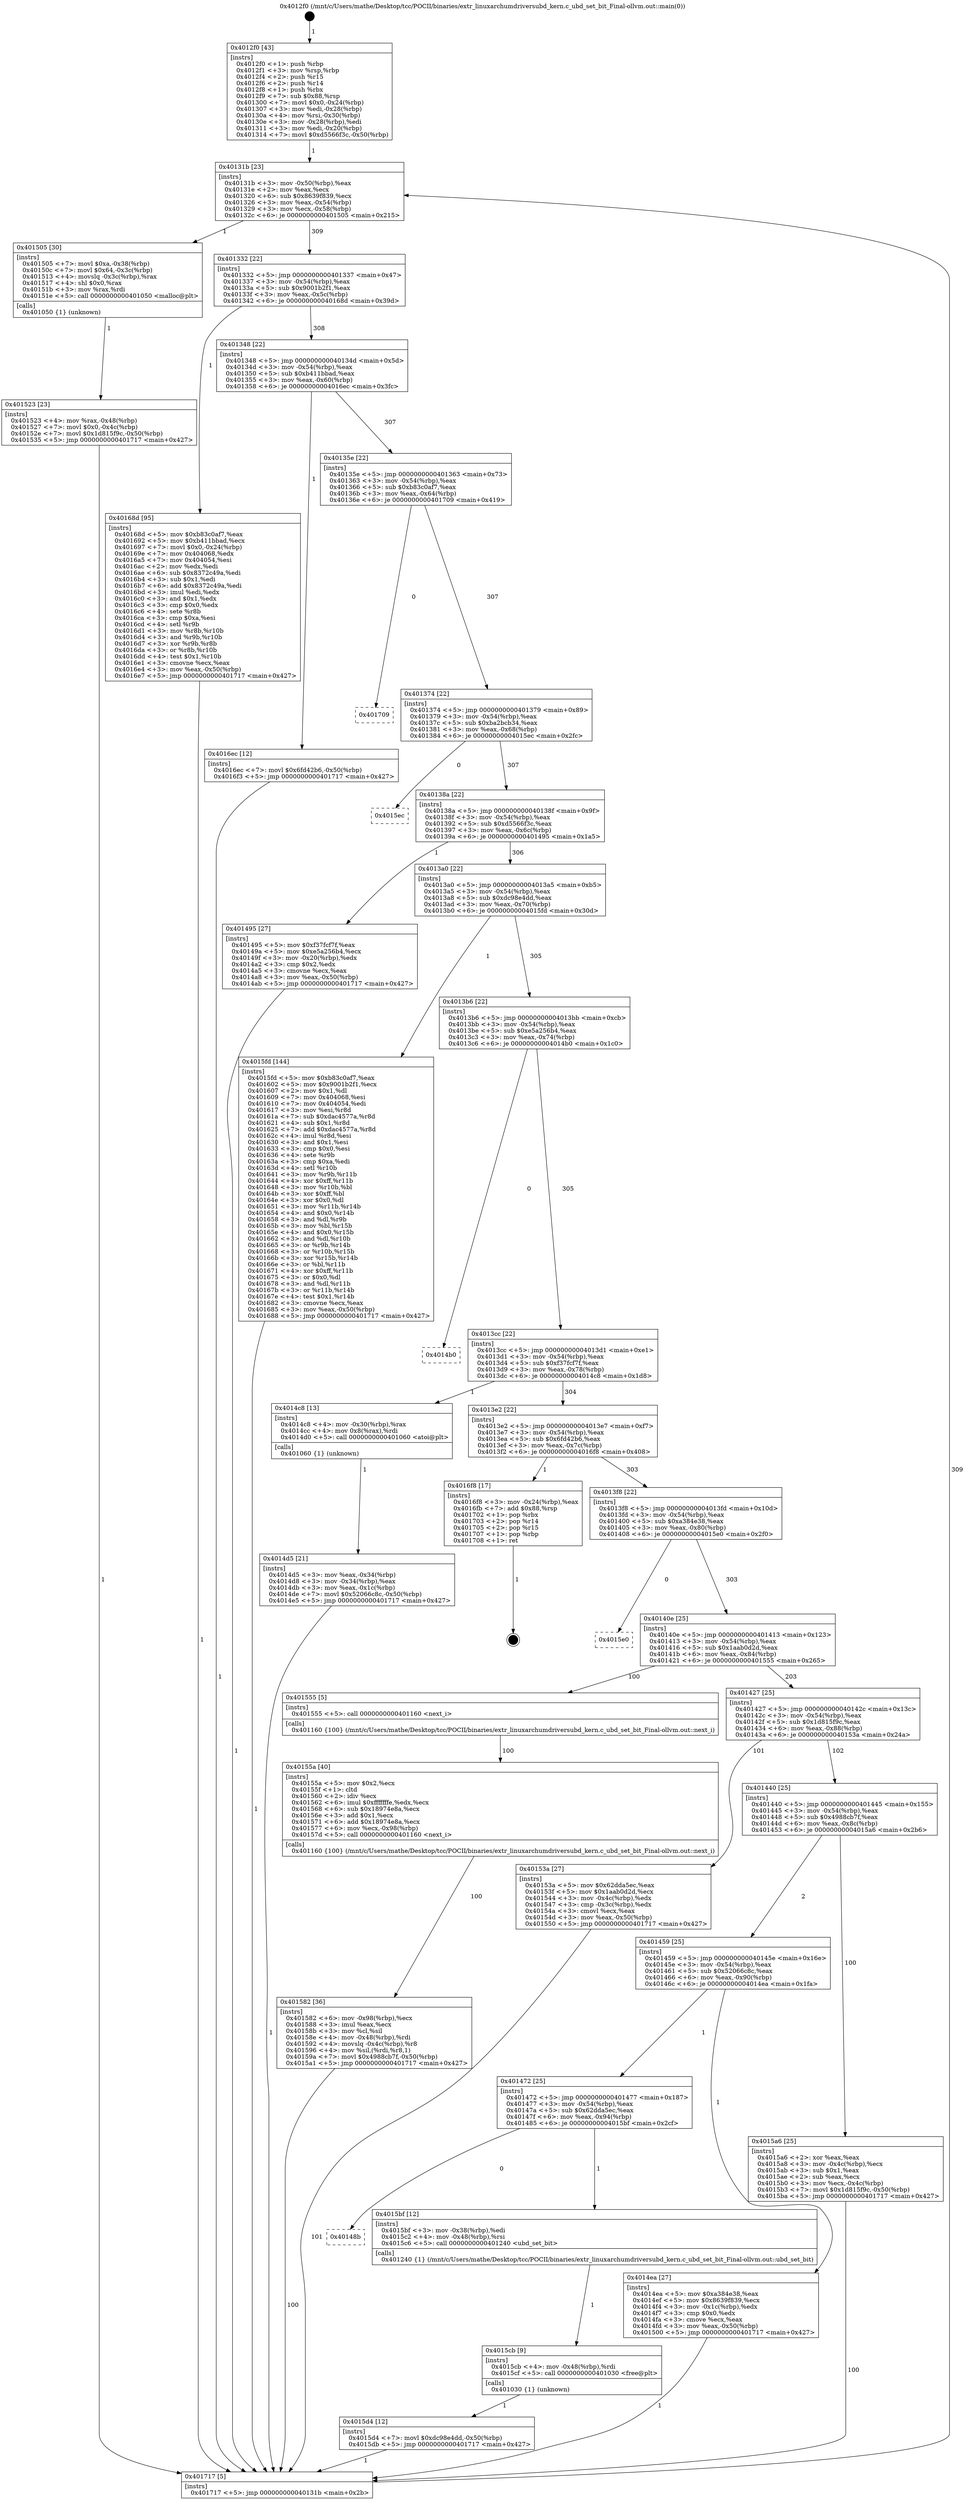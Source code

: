 digraph "0x4012f0" {
  label = "0x4012f0 (/mnt/c/Users/mathe/Desktop/tcc/POCII/binaries/extr_linuxarchumdriversubd_kern.c_ubd_set_bit_Final-ollvm.out::main(0))"
  labelloc = "t"
  node[shape=record]

  Entry [label="",width=0.3,height=0.3,shape=circle,fillcolor=black,style=filled]
  "0x40131b" [label="{
     0x40131b [23]\l
     | [instrs]\l
     &nbsp;&nbsp;0x40131b \<+3\>: mov -0x50(%rbp),%eax\l
     &nbsp;&nbsp;0x40131e \<+2\>: mov %eax,%ecx\l
     &nbsp;&nbsp;0x401320 \<+6\>: sub $0x8639f839,%ecx\l
     &nbsp;&nbsp;0x401326 \<+3\>: mov %eax,-0x54(%rbp)\l
     &nbsp;&nbsp;0x401329 \<+3\>: mov %ecx,-0x58(%rbp)\l
     &nbsp;&nbsp;0x40132c \<+6\>: je 0000000000401505 \<main+0x215\>\l
  }"]
  "0x401505" [label="{
     0x401505 [30]\l
     | [instrs]\l
     &nbsp;&nbsp;0x401505 \<+7\>: movl $0xa,-0x38(%rbp)\l
     &nbsp;&nbsp;0x40150c \<+7\>: movl $0x64,-0x3c(%rbp)\l
     &nbsp;&nbsp;0x401513 \<+4\>: movslq -0x3c(%rbp),%rax\l
     &nbsp;&nbsp;0x401517 \<+4\>: shl $0x0,%rax\l
     &nbsp;&nbsp;0x40151b \<+3\>: mov %rax,%rdi\l
     &nbsp;&nbsp;0x40151e \<+5\>: call 0000000000401050 \<malloc@plt\>\l
     | [calls]\l
     &nbsp;&nbsp;0x401050 \{1\} (unknown)\l
  }"]
  "0x401332" [label="{
     0x401332 [22]\l
     | [instrs]\l
     &nbsp;&nbsp;0x401332 \<+5\>: jmp 0000000000401337 \<main+0x47\>\l
     &nbsp;&nbsp;0x401337 \<+3\>: mov -0x54(%rbp),%eax\l
     &nbsp;&nbsp;0x40133a \<+5\>: sub $0x9001b2f1,%eax\l
     &nbsp;&nbsp;0x40133f \<+3\>: mov %eax,-0x5c(%rbp)\l
     &nbsp;&nbsp;0x401342 \<+6\>: je 000000000040168d \<main+0x39d\>\l
  }"]
  Exit [label="",width=0.3,height=0.3,shape=circle,fillcolor=black,style=filled,peripheries=2]
  "0x40168d" [label="{
     0x40168d [95]\l
     | [instrs]\l
     &nbsp;&nbsp;0x40168d \<+5\>: mov $0xb83c0af7,%eax\l
     &nbsp;&nbsp;0x401692 \<+5\>: mov $0xb411bbad,%ecx\l
     &nbsp;&nbsp;0x401697 \<+7\>: movl $0x0,-0x24(%rbp)\l
     &nbsp;&nbsp;0x40169e \<+7\>: mov 0x404068,%edx\l
     &nbsp;&nbsp;0x4016a5 \<+7\>: mov 0x404054,%esi\l
     &nbsp;&nbsp;0x4016ac \<+2\>: mov %edx,%edi\l
     &nbsp;&nbsp;0x4016ae \<+6\>: sub $0x8372c49a,%edi\l
     &nbsp;&nbsp;0x4016b4 \<+3\>: sub $0x1,%edi\l
     &nbsp;&nbsp;0x4016b7 \<+6\>: add $0x8372c49a,%edi\l
     &nbsp;&nbsp;0x4016bd \<+3\>: imul %edi,%edx\l
     &nbsp;&nbsp;0x4016c0 \<+3\>: and $0x1,%edx\l
     &nbsp;&nbsp;0x4016c3 \<+3\>: cmp $0x0,%edx\l
     &nbsp;&nbsp;0x4016c6 \<+4\>: sete %r8b\l
     &nbsp;&nbsp;0x4016ca \<+3\>: cmp $0xa,%esi\l
     &nbsp;&nbsp;0x4016cd \<+4\>: setl %r9b\l
     &nbsp;&nbsp;0x4016d1 \<+3\>: mov %r8b,%r10b\l
     &nbsp;&nbsp;0x4016d4 \<+3\>: and %r9b,%r10b\l
     &nbsp;&nbsp;0x4016d7 \<+3\>: xor %r9b,%r8b\l
     &nbsp;&nbsp;0x4016da \<+3\>: or %r8b,%r10b\l
     &nbsp;&nbsp;0x4016dd \<+4\>: test $0x1,%r10b\l
     &nbsp;&nbsp;0x4016e1 \<+3\>: cmovne %ecx,%eax\l
     &nbsp;&nbsp;0x4016e4 \<+3\>: mov %eax,-0x50(%rbp)\l
     &nbsp;&nbsp;0x4016e7 \<+5\>: jmp 0000000000401717 \<main+0x427\>\l
  }"]
  "0x401348" [label="{
     0x401348 [22]\l
     | [instrs]\l
     &nbsp;&nbsp;0x401348 \<+5\>: jmp 000000000040134d \<main+0x5d\>\l
     &nbsp;&nbsp;0x40134d \<+3\>: mov -0x54(%rbp),%eax\l
     &nbsp;&nbsp;0x401350 \<+5\>: sub $0xb411bbad,%eax\l
     &nbsp;&nbsp;0x401355 \<+3\>: mov %eax,-0x60(%rbp)\l
     &nbsp;&nbsp;0x401358 \<+6\>: je 00000000004016ec \<main+0x3fc\>\l
  }"]
  "0x4015d4" [label="{
     0x4015d4 [12]\l
     | [instrs]\l
     &nbsp;&nbsp;0x4015d4 \<+7\>: movl $0xdc98e4dd,-0x50(%rbp)\l
     &nbsp;&nbsp;0x4015db \<+5\>: jmp 0000000000401717 \<main+0x427\>\l
  }"]
  "0x4016ec" [label="{
     0x4016ec [12]\l
     | [instrs]\l
     &nbsp;&nbsp;0x4016ec \<+7\>: movl $0x6fd42b6,-0x50(%rbp)\l
     &nbsp;&nbsp;0x4016f3 \<+5\>: jmp 0000000000401717 \<main+0x427\>\l
  }"]
  "0x40135e" [label="{
     0x40135e [22]\l
     | [instrs]\l
     &nbsp;&nbsp;0x40135e \<+5\>: jmp 0000000000401363 \<main+0x73\>\l
     &nbsp;&nbsp;0x401363 \<+3\>: mov -0x54(%rbp),%eax\l
     &nbsp;&nbsp;0x401366 \<+5\>: sub $0xb83c0af7,%eax\l
     &nbsp;&nbsp;0x40136b \<+3\>: mov %eax,-0x64(%rbp)\l
     &nbsp;&nbsp;0x40136e \<+6\>: je 0000000000401709 \<main+0x419\>\l
  }"]
  "0x4015cb" [label="{
     0x4015cb [9]\l
     | [instrs]\l
     &nbsp;&nbsp;0x4015cb \<+4\>: mov -0x48(%rbp),%rdi\l
     &nbsp;&nbsp;0x4015cf \<+5\>: call 0000000000401030 \<free@plt\>\l
     | [calls]\l
     &nbsp;&nbsp;0x401030 \{1\} (unknown)\l
  }"]
  "0x401709" [label="{
     0x401709\l
  }", style=dashed]
  "0x401374" [label="{
     0x401374 [22]\l
     | [instrs]\l
     &nbsp;&nbsp;0x401374 \<+5\>: jmp 0000000000401379 \<main+0x89\>\l
     &nbsp;&nbsp;0x401379 \<+3\>: mov -0x54(%rbp),%eax\l
     &nbsp;&nbsp;0x40137c \<+5\>: sub $0xba2bcb34,%eax\l
     &nbsp;&nbsp;0x401381 \<+3\>: mov %eax,-0x68(%rbp)\l
     &nbsp;&nbsp;0x401384 \<+6\>: je 00000000004015ec \<main+0x2fc\>\l
  }"]
  "0x40148b" [label="{
     0x40148b\l
  }", style=dashed]
  "0x4015ec" [label="{
     0x4015ec\l
  }", style=dashed]
  "0x40138a" [label="{
     0x40138a [22]\l
     | [instrs]\l
     &nbsp;&nbsp;0x40138a \<+5\>: jmp 000000000040138f \<main+0x9f\>\l
     &nbsp;&nbsp;0x40138f \<+3\>: mov -0x54(%rbp),%eax\l
     &nbsp;&nbsp;0x401392 \<+5\>: sub $0xd5566f3c,%eax\l
     &nbsp;&nbsp;0x401397 \<+3\>: mov %eax,-0x6c(%rbp)\l
     &nbsp;&nbsp;0x40139a \<+6\>: je 0000000000401495 \<main+0x1a5\>\l
  }"]
  "0x4015bf" [label="{
     0x4015bf [12]\l
     | [instrs]\l
     &nbsp;&nbsp;0x4015bf \<+3\>: mov -0x38(%rbp),%edi\l
     &nbsp;&nbsp;0x4015c2 \<+4\>: mov -0x48(%rbp),%rsi\l
     &nbsp;&nbsp;0x4015c6 \<+5\>: call 0000000000401240 \<ubd_set_bit\>\l
     | [calls]\l
     &nbsp;&nbsp;0x401240 \{1\} (/mnt/c/Users/mathe/Desktop/tcc/POCII/binaries/extr_linuxarchumdriversubd_kern.c_ubd_set_bit_Final-ollvm.out::ubd_set_bit)\l
  }"]
  "0x401495" [label="{
     0x401495 [27]\l
     | [instrs]\l
     &nbsp;&nbsp;0x401495 \<+5\>: mov $0xf37fcf7f,%eax\l
     &nbsp;&nbsp;0x40149a \<+5\>: mov $0xe5a256b4,%ecx\l
     &nbsp;&nbsp;0x40149f \<+3\>: mov -0x20(%rbp),%edx\l
     &nbsp;&nbsp;0x4014a2 \<+3\>: cmp $0x2,%edx\l
     &nbsp;&nbsp;0x4014a5 \<+3\>: cmovne %ecx,%eax\l
     &nbsp;&nbsp;0x4014a8 \<+3\>: mov %eax,-0x50(%rbp)\l
     &nbsp;&nbsp;0x4014ab \<+5\>: jmp 0000000000401717 \<main+0x427\>\l
  }"]
  "0x4013a0" [label="{
     0x4013a0 [22]\l
     | [instrs]\l
     &nbsp;&nbsp;0x4013a0 \<+5\>: jmp 00000000004013a5 \<main+0xb5\>\l
     &nbsp;&nbsp;0x4013a5 \<+3\>: mov -0x54(%rbp),%eax\l
     &nbsp;&nbsp;0x4013a8 \<+5\>: sub $0xdc98e4dd,%eax\l
     &nbsp;&nbsp;0x4013ad \<+3\>: mov %eax,-0x70(%rbp)\l
     &nbsp;&nbsp;0x4013b0 \<+6\>: je 00000000004015fd \<main+0x30d\>\l
  }"]
  "0x401717" [label="{
     0x401717 [5]\l
     | [instrs]\l
     &nbsp;&nbsp;0x401717 \<+5\>: jmp 000000000040131b \<main+0x2b\>\l
  }"]
  "0x4012f0" [label="{
     0x4012f0 [43]\l
     | [instrs]\l
     &nbsp;&nbsp;0x4012f0 \<+1\>: push %rbp\l
     &nbsp;&nbsp;0x4012f1 \<+3\>: mov %rsp,%rbp\l
     &nbsp;&nbsp;0x4012f4 \<+2\>: push %r15\l
     &nbsp;&nbsp;0x4012f6 \<+2\>: push %r14\l
     &nbsp;&nbsp;0x4012f8 \<+1\>: push %rbx\l
     &nbsp;&nbsp;0x4012f9 \<+7\>: sub $0x88,%rsp\l
     &nbsp;&nbsp;0x401300 \<+7\>: movl $0x0,-0x24(%rbp)\l
     &nbsp;&nbsp;0x401307 \<+3\>: mov %edi,-0x28(%rbp)\l
     &nbsp;&nbsp;0x40130a \<+4\>: mov %rsi,-0x30(%rbp)\l
     &nbsp;&nbsp;0x40130e \<+3\>: mov -0x28(%rbp),%edi\l
     &nbsp;&nbsp;0x401311 \<+3\>: mov %edi,-0x20(%rbp)\l
     &nbsp;&nbsp;0x401314 \<+7\>: movl $0xd5566f3c,-0x50(%rbp)\l
  }"]
  "0x401582" [label="{
     0x401582 [36]\l
     | [instrs]\l
     &nbsp;&nbsp;0x401582 \<+6\>: mov -0x98(%rbp),%ecx\l
     &nbsp;&nbsp;0x401588 \<+3\>: imul %eax,%ecx\l
     &nbsp;&nbsp;0x40158b \<+3\>: mov %cl,%sil\l
     &nbsp;&nbsp;0x40158e \<+4\>: mov -0x48(%rbp),%rdi\l
     &nbsp;&nbsp;0x401592 \<+4\>: movslq -0x4c(%rbp),%r8\l
     &nbsp;&nbsp;0x401596 \<+4\>: mov %sil,(%rdi,%r8,1)\l
     &nbsp;&nbsp;0x40159a \<+7\>: movl $0x4988cb7f,-0x50(%rbp)\l
     &nbsp;&nbsp;0x4015a1 \<+5\>: jmp 0000000000401717 \<main+0x427\>\l
  }"]
  "0x4015fd" [label="{
     0x4015fd [144]\l
     | [instrs]\l
     &nbsp;&nbsp;0x4015fd \<+5\>: mov $0xb83c0af7,%eax\l
     &nbsp;&nbsp;0x401602 \<+5\>: mov $0x9001b2f1,%ecx\l
     &nbsp;&nbsp;0x401607 \<+2\>: mov $0x1,%dl\l
     &nbsp;&nbsp;0x401609 \<+7\>: mov 0x404068,%esi\l
     &nbsp;&nbsp;0x401610 \<+7\>: mov 0x404054,%edi\l
     &nbsp;&nbsp;0x401617 \<+3\>: mov %esi,%r8d\l
     &nbsp;&nbsp;0x40161a \<+7\>: sub $0xdac4577a,%r8d\l
     &nbsp;&nbsp;0x401621 \<+4\>: sub $0x1,%r8d\l
     &nbsp;&nbsp;0x401625 \<+7\>: add $0xdac4577a,%r8d\l
     &nbsp;&nbsp;0x40162c \<+4\>: imul %r8d,%esi\l
     &nbsp;&nbsp;0x401630 \<+3\>: and $0x1,%esi\l
     &nbsp;&nbsp;0x401633 \<+3\>: cmp $0x0,%esi\l
     &nbsp;&nbsp;0x401636 \<+4\>: sete %r9b\l
     &nbsp;&nbsp;0x40163a \<+3\>: cmp $0xa,%edi\l
     &nbsp;&nbsp;0x40163d \<+4\>: setl %r10b\l
     &nbsp;&nbsp;0x401641 \<+3\>: mov %r9b,%r11b\l
     &nbsp;&nbsp;0x401644 \<+4\>: xor $0xff,%r11b\l
     &nbsp;&nbsp;0x401648 \<+3\>: mov %r10b,%bl\l
     &nbsp;&nbsp;0x40164b \<+3\>: xor $0xff,%bl\l
     &nbsp;&nbsp;0x40164e \<+3\>: xor $0x0,%dl\l
     &nbsp;&nbsp;0x401651 \<+3\>: mov %r11b,%r14b\l
     &nbsp;&nbsp;0x401654 \<+4\>: and $0x0,%r14b\l
     &nbsp;&nbsp;0x401658 \<+3\>: and %dl,%r9b\l
     &nbsp;&nbsp;0x40165b \<+3\>: mov %bl,%r15b\l
     &nbsp;&nbsp;0x40165e \<+4\>: and $0x0,%r15b\l
     &nbsp;&nbsp;0x401662 \<+3\>: and %dl,%r10b\l
     &nbsp;&nbsp;0x401665 \<+3\>: or %r9b,%r14b\l
     &nbsp;&nbsp;0x401668 \<+3\>: or %r10b,%r15b\l
     &nbsp;&nbsp;0x40166b \<+3\>: xor %r15b,%r14b\l
     &nbsp;&nbsp;0x40166e \<+3\>: or %bl,%r11b\l
     &nbsp;&nbsp;0x401671 \<+4\>: xor $0xff,%r11b\l
     &nbsp;&nbsp;0x401675 \<+3\>: or $0x0,%dl\l
     &nbsp;&nbsp;0x401678 \<+3\>: and %dl,%r11b\l
     &nbsp;&nbsp;0x40167b \<+3\>: or %r11b,%r14b\l
     &nbsp;&nbsp;0x40167e \<+4\>: test $0x1,%r14b\l
     &nbsp;&nbsp;0x401682 \<+3\>: cmovne %ecx,%eax\l
     &nbsp;&nbsp;0x401685 \<+3\>: mov %eax,-0x50(%rbp)\l
     &nbsp;&nbsp;0x401688 \<+5\>: jmp 0000000000401717 \<main+0x427\>\l
  }"]
  "0x4013b6" [label="{
     0x4013b6 [22]\l
     | [instrs]\l
     &nbsp;&nbsp;0x4013b6 \<+5\>: jmp 00000000004013bb \<main+0xcb\>\l
     &nbsp;&nbsp;0x4013bb \<+3\>: mov -0x54(%rbp),%eax\l
     &nbsp;&nbsp;0x4013be \<+5\>: sub $0xe5a256b4,%eax\l
     &nbsp;&nbsp;0x4013c3 \<+3\>: mov %eax,-0x74(%rbp)\l
     &nbsp;&nbsp;0x4013c6 \<+6\>: je 00000000004014b0 \<main+0x1c0\>\l
  }"]
  "0x40155a" [label="{
     0x40155a [40]\l
     | [instrs]\l
     &nbsp;&nbsp;0x40155a \<+5\>: mov $0x2,%ecx\l
     &nbsp;&nbsp;0x40155f \<+1\>: cltd\l
     &nbsp;&nbsp;0x401560 \<+2\>: idiv %ecx\l
     &nbsp;&nbsp;0x401562 \<+6\>: imul $0xfffffffe,%edx,%ecx\l
     &nbsp;&nbsp;0x401568 \<+6\>: sub $0x18974e8a,%ecx\l
     &nbsp;&nbsp;0x40156e \<+3\>: add $0x1,%ecx\l
     &nbsp;&nbsp;0x401571 \<+6\>: add $0x18974e8a,%ecx\l
     &nbsp;&nbsp;0x401577 \<+6\>: mov %ecx,-0x98(%rbp)\l
     &nbsp;&nbsp;0x40157d \<+5\>: call 0000000000401160 \<next_i\>\l
     | [calls]\l
     &nbsp;&nbsp;0x401160 \{100\} (/mnt/c/Users/mathe/Desktop/tcc/POCII/binaries/extr_linuxarchumdriversubd_kern.c_ubd_set_bit_Final-ollvm.out::next_i)\l
  }"]
  "0x4014b0" [label="{
     0x4014b0\l
  }", style=dashed]
  "0x4013cc" [label="{
     0x4013cc [22]\l
     | [instrs]\l
     &nbsp;&nbsp;0x4013cc \<+5\>: jmp 00000000004013d1 \<main+0xe1\>\l
     &nbsp;&nbsp;0x4013d1 \<+3\>: mov -0x54(%rbp),%eax\l
     &nbsp;&nbsp;0x4013d4 \<+5\>: sub $0xf37fcf7f,%eax\l
     &nbsp;&nbsp;0x4013d9 \<+3\>: mov %eax,-0x78(%rbp)\l
     &nbsp;&nbsp;0x4013dc \<+6\>: je 00000000004014c8 \<main+0x1d8\>\l
  }"]
  "0x401523" [label="{
     0x401523 [23]\l
     | [instrs]\l
     &nbsp;&nbsp;0x401523 \<+4\>: mov %rax,-0x48(%rbp)\l
     &nbsp;&nbsp;0x401527 \<+7\>: movl $0x0,-0x4c(%rbp)\l
     &nbsp;&nbsp;0x40152e \<+7\>: movl $0x1d815f9c,-0x50(%rbp)\l
     &nbsp;&nbsp;0x401535 \<+5\>: jmp 0000000000401717 \<main+0x427\>\l
  }"]
  "0x4014c8" [label="{
     0x4014c8 [13]\l
     | [instrs]\l
     &nbsp;&nbsp;0x4014c8 \<+4\>: mov -0x30(%rbp),%rax\l
     &nbsp;&nbsp;0x4014cc \<+4\>: mov 0x8(%rax),%rdi\l
     &nbsp;&nbsp;0x4014d0 \<+5\>: call 0000000000401060 \<atoi@plt\>\l
     | [calls]\l
     &nbsp;&nbsp;0x401060 \{1\} (unknown)\l
  }"]
  "0x4013e2" [label="{
     0x4013e2 [22]\l
     | [instrs]\l
     &nbsp;&nbsp;0x4013e2 \<+5\>: jmp 00000000004013e7 \<main+0xf7\>\l
     &nbsp;&nbsp;0x4013e7 \<+3\>: mov -0x54(%rbp),%eax\l
     &nbsp;&nbsp;0x4013ea \<+5\>: sub $0x6fd42b6,%eax\l
     &nbsp;&nbsp;0x4013ef \<+3\>: mov %eax,-0x7c(%rbp)\l
     &nbsp;&nbsp;0x4013f2 \<+6\>: je 00000000004016f8 \<main+0x408\>\l
  }"]
  "0x4014d5" [label="{
     0x4014d5 [21]\l
     | [instrs]\l
     &nbsp;&nbsp;0x4014d5 \<+3\>: mov %eax,-0x34(%rbp)\l
     &nbsp;&nbsp;0x4014d8 \<+3\>: mov -0x34(%rbp),%eax\l
     &nbsp;&nbsp;0x4014db \<+3\>: mov %eax,-0x1c(%rbp)\l
     &nbsp;&nbsp;0x4014de \<+7\>: movl $0x52066c8c,-0x50(%rbp)\l
     &nbsp;&nbsp;0x4014e5 \<+5\>: jmp 0000000000401717 \<main+0x427\>\l
  }"]
  "0x401472" [label="{
     0x401472 [25]\l
     | [instrs]\l
     &nbsp;&nbsp;0x401472 \<+5\>: jmp 0000000000401477 \<main+0x187\>\l
     &nbsp;&nbsp;0x401477 \<+3\>: mov -0x54(%rbp),%eax\l
     &nbsp;&nbsp;0x40147a \<+5\>: sub $0x62dda5ec,%eax\l
     &nbsp;&nbsp;0x40147f \<+6\>: mov %eax,-0x94(%rbp)\l
     &nbsp;&nbsp;0x401485 \<+6\>: je 00000000004015bf \<main+0x2cf\>\l
  }"]
  "0x4016f8" [label="{
     0x4016f8 [17]\l
     | [instrs]\l
     &nbsp;&nbsp;0x4016f8 \<+3\>: mov -0x24(%rbp),%eax\l
     &nbsp;&nbsp;0x4016fb \<+7\>: add $0x88,%rsp\l
     &nbsp;&nbsp;0x401702 \<+1\>: pop %rbx\l
     &nbsp;&nbsp;0x401703 \<+2\>: pop %r14\l
     &nbsp;&nbsp;0x401705 \<+2\>: pop %r15\l
     &nbsp;&nbsp;0x401707 \<+1\>: pop %rbp\l
     &nbsp;&nbsp;0x401708 \<+1\>: ret\l
  }"]
  "0x4013f8" [label="{
     0x4013f8 [22]\l
     | [instrs]\l
     &nbsp;&nbsp;0x4013f8 \<+5\>: jmp 00000000004013fd \<main+0x10d\>\l
     &nbsp;&nbsp;0x4013fd \<+3\>: mov -0x54(%rbp),%eax\l
     &nbsp;&nbsp;0x401400 \<+5\>: sub $0xa384e38,%eax\l
     &nbsp;&nbsp;0x401405 \<+3\>: mov %eax,-0x80(%rbp)\l
     &nbsp;&nbsp;0x401408 \<+6\>: je 00000000004015e0 \<main+0x2f0\>\l
  }"]
  "0x4014ea" [label="{
     0x4014ea [27]\l
     | [instrs]\l
     &nbsp;&nbsp;0x4014ea \<+5\>: mov $0xa384e38,%eax\l
     &nbsp;&nbsp;0x4014ef \<+5\>: mov $0x8639f839,%ecx\l
     &nbsp;&nbsp;0x4014f4 \<+3\>: mov -0x1c(%rbp),%edx\l
     &nbsp;&nbsp;0x4014f7 \<+3\>: cmp $0x0,%edx\l
     &nbsp;&nbsp;0x4014fa \<+3\>: cmove %ecx,%eax\l
     &nbsp;&nbsp;0x4014fd \<+3\>: mov %eax,-0x50(%rbp)\l
     &nbsp;&nbsp;0x401500 \<+5\>: jmp 0000000000401717 \<main+0x427\>\l
  }"]
  "0x4015e0" [label="{
     0x4015e0\l
  }", style=dashed]
  "0x40140e" [label="{
     0x40140e [25]\l
     | [instrs]\l
     &nbsp;&nbsp;0x40140e \<+5\>: jmp 0000000000401413 \<main+0x123\>\l
     &nbsp;&nbsp;0x401413 \<+3\>: mov -0x54(%rbp),%eax\l
     &nbsp;&nbsp;0x401416 \<+5\>: sub $0x1aab0d2d,%eax\l
     &nbsp;&nbsp;0x40141b \<+6\>: mov %eax,-0x84(%rbp)\l
     &nbsp;&nbsp;0x401421 \<+6\>: je 0000000000401555 \<main+0x265\>\l
  }"]
  "0x401459" [label="{
     0x401459 [25]\l
     | [instrs]\l
     &nbsp;&nbsp;0x401459 \<+5\>: jmp 000000000040145e \<main+0x16e\>\l
     &nbsp;&nbsp;0x40145e \<+3\>: mov -0x54(%rbp),%eax\l
     &nbsp;&nbsp;0x401461 \<+5\>: sub $0x52066c8c,%eax\l
     &nbsp;&nbsp;0x401466 \<+6\>: mov %eax,-0x90(%rbp)\l
     &nbsp;&nbsp;0x40146c \<+6\>: je 00000000004014ea \<main+0x1fa\>\l
  }"]
  "0x401555" [label="{
     0x401555 [5]\l
     | [instrs]\l
     &nbsp;&nbsp;0x401555 \<+5\>: call 0000000000401160 \<next_i\>\l
     | [calls]\l
     &nbsp;&nbsp;0x401160 \{100\} (/mnt/c/Users/mathe/Desktop/tcc/POCII/binaries/extr_linuxarchumdriversubd_kern.c_ubd_set_bit_Final-ollvm.out::next_i)\l
  }"]
  "0x401427" [label="{
     0x401427 [25]\l
     | [instrs]\l
     &nbsp;&nbsp;0x401427 \<+5\>: jmp 000000000040142c \<main+0x13c\>\l
     &nbsp;&nbsp;0x40142c \<+3\>: mov -0x54(%rbp),%eax\l
     &nbsp;&nbsp;0x40142f \<+5\>: sub $0x1d815f9c,%eax\l
     &nbsp;&nbsp;0x401434 \<+6\>: mov %eax,-0x88(%rbp)\l
     &nbsp;&nbsp;0x40143a \<+6\>: je 000000000040153a \<main+0x24a\>\l
  }"]
  "0x4015a6" [label="{
     0x4015a6 [25]\l
     | [instrs]\l
     &nbsp;&nbsp;0x4015a6 \<+2\>: xor %eax,%eax\l
     &nbsp;&nbsp;0x4015a8 \<+3\>: mov -0x4c(%rbp),%ecx\l
     &nbsp;&nbsp;0x4015ab \<+3\>: sub $0x1,%eax\l
     &nbsp;&nbsp;0x4015ae \<+2\>: sub %eax,%ecx\l
     &nbsp;&nbsp;0x4015b0 \<+3\>: mov %ecx,-0x4c(%rbp)\l
     &nbsp;&nbsp;0x4015b3 \<+7\>: movl $0x1d815f9c,-0x50(%rbp)\l
     &nbsp;&nbsp;0x4015ba \<+5\>: jmp 0000000000401717 \<main+0x427\>\l
  }"]
  "0x40153a" [label="{
     0x40153a [27]\l
     | [instrs]\l
     &nbsp;&nbsp;0x40153a \<+5\>: mov $0x62dda5ec,%eax\l
     &nbsp;&nbsp;0x40153f \<+5\>: mov $0x1aab0d2d,%ecx\l
     &nbsp;&nbsp;0x401544 \<+3\>: mov -0x4c(%rbp),%edx\l
     &nbsp;&nbsp;0x401547 \<+3\>: cmp -0x3c(%rbp),%edx\l
     &nbsp;&nbsp;0x40154a \<+3\>: cmovl %ecx,%eax\l
     &nbsp;&nbsp;0x40154d \<+3\>: mov %eax,-0x50(%rbp)\l
     &nbsp;&nbsp;0x401550 \<+5\>: jmp 0000000000401717 \<main+0x427\>\l
  }"]
  "0x401440" [label="{
     0x401440 [25]\l
     | [instrs]\l
     &nbsp;&nbsp;0x401440 \<+5\>: jmp 0000000000401445 \<main+0x155\>\l
     &nbsp;&nbsp;0x401445 \<+3\>: mov -0x54(%rbp),%eax\l
     &nbsp;&nbsp;0x401448 \<+5\>: sub $0x4988cb7f,%eax\l
     &nbsp;&nbsp;0x40144d \<+6\>: mov %eax,-0x8c(%rbp)\l
     &nbsp;&nbsp;0x401453 \<+6\>: je 00000000004015a6 \<main+0x2b6\>\l
  }"]
  Entry -> "0x4012f0" [label=" 1"]
  "0x40131b" -> "0x401505" [label=" 1"]
  "0x40131b" -> "0x401332" [label=" 309"]
  "0x4016f8" -> Exit [label=" 1"]
  "0x401332" -> "0x40168d" [label=" 1"]
  "0x401332" -> "0x401348" [label=" 308"]
  "0x4016ec" -> "0x401717" [label=" 1"]
  "0x401348" -> "0x4016ec" [label=" 1"]
  "0x401348" -> "0x40135e" [label=" 307"]
  "0x40168d" -> "0x401717" [label=" 1"]
  "0x40135e" -> "0x401709" [label=" 0"]
  "0x40135e" -> "0x401374" [label=" 307"]
  "0x4015fd" -> "0x401717" [label=" 1"]
  "0x401374" -> "0x4015ec" [label=" 0"]
  "0x401374" -> "0x40138a" [label=" 307"]
  "0x4015d4" -> "0x401717" [label=" 1"]
  "0x40138a" -> "0x401495" [label=" 1"]
  "0x40138a" -> "0x4013a0" [label=" 306"]
  "0x401495" -> "0x401717" [label=" 1"]
  "0x4012f0" -> "0x40131b" [label=" 1"]
  "0x401717" -> "0x40131b" [label=" 309"]
  "0x4015cb" -> "0x4015d4" [label=" 1"]
  "0x4013a0" -> "0x4015fd" [label=" 1"]
  "0x4013a0" -> "0x4013b6" [label=" 305"]
  "0x401472" -> "0x40148b" [label=" 0"]
  "0x4013b6" -> "0x4014b0" [label=" 0"]
  "0x4013b6" -> "0x4013cc" [label=" 305"]
  "0x401472" -> "0x4015bf" [label=" 1"]
  "0x4013cc" -> "0x4014c8" [label=" 1"]
  "0x4013cc" -> "0x4013e2" [label=" 304"]
  "0x4014c8" -> "0x4014d5" [label=" 1"]
  "0x4014d5" -> "0x401717" [label=" 1"]
  "0x4015bf" -> "0x4015cb" [label=" 1"]
  "0x4013e2" -> "0x4016f8" [label=" 1"]
  "0x4013e2" -> "0x4013f8" [label=" 303"]
  "0x4015a6" -> "0x401717" [label=" 100"]
  "0x4013f8" -> "0x4015e0" [label=" 0"]
  "0x4013f8" -> "0x40140e" [label=" 303"]
  "0x401582" -> "0x401717" [label=" 100"]
  "0x40140e" -> "0x401555" [label=" 100"]
  "0x40140e" -> "0x401427" [label=" 203"]
  "0x401555" -> "0x40155a" [label=" 100"]
  "0x401427" -> "0x40153a" [label=" 101"]
  "0x401427" -> "0x401440" [label=" 102"]
  "0x40153a" -> "0x401717" [label=" 101"]
  "0x401440" -> "0x4015a6" [label=" 100"]
  "0x401440" -> "0x401459" [label=" 2"]
  "0x40155a" -> "0x401582" [label=" 100"]
  "0x401459" -> "0x4014ea" [label=" 1"]
  "0x401459" -> "0x401472" [label=" 1"]
  "0x4014ea" -> "0x401717" [label=" 1"]
  "0x401505" -> "0x401523" [label=" 1"]
  "0x401523" -> "0x401717" [label=" 1"]
}
